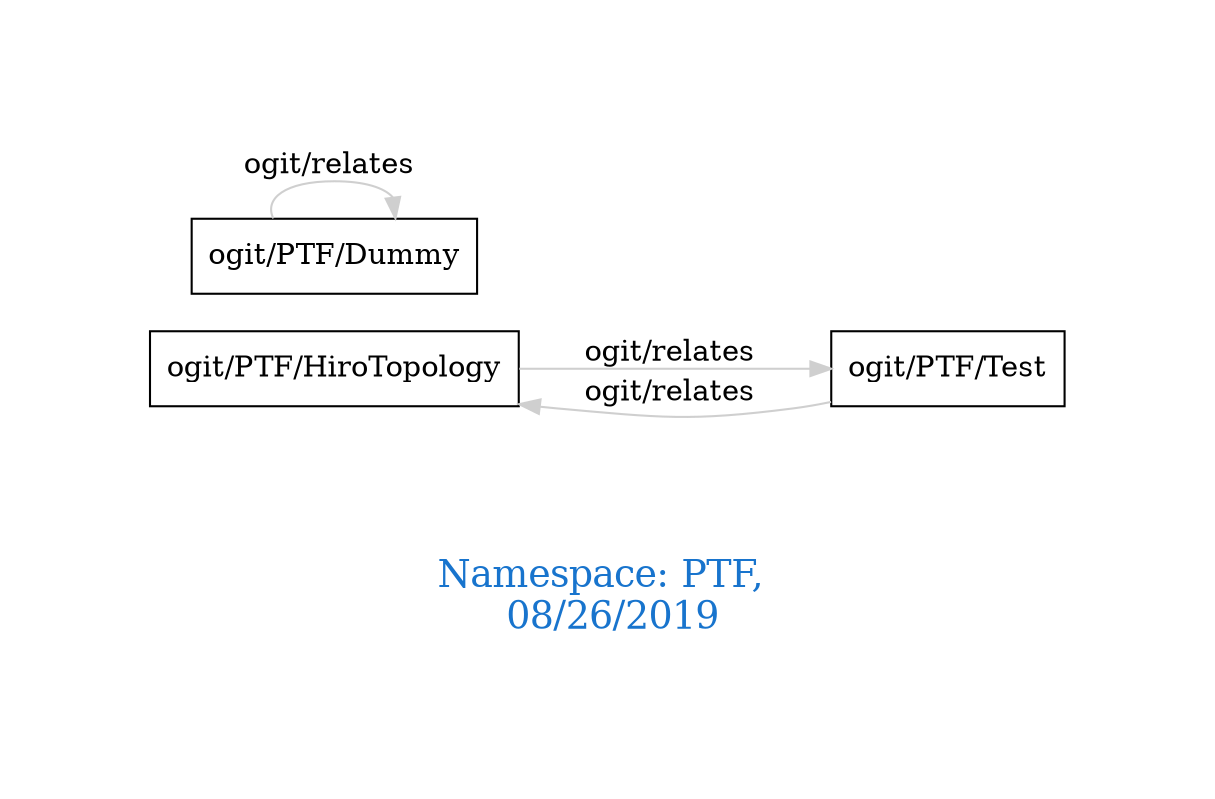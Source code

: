 digraph OGIT_ontology {
 graph [ rankdir= LR,pad=1 
fontsize = 18,
fontcolor= dodgerblue3,label = "\n\n\nNamespace: PTF, \n 08/26/2019"];
node[shape=polygon];
edge [  color="gray81"];

   "ogit/PTF/HiroTopology" -> "ogit/PTF/Test" [label="   ogit/relates    "];
   "ogit/PTF/Test" -> "ogit/PTF/HiroTopology" [label="   ogit/relates    "];
   "ogit/PTF/Dummy" -> "ogit/PTF/Dummy" [label="   ogit/relates    "];
}
